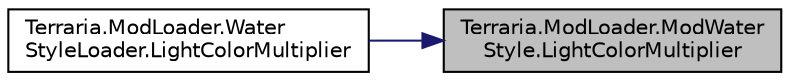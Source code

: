 digraph "Terraria.ModLoader.ModWaterStyle.LightColorMultiplier"
{
 // LATEX_PDF_SIZE
  edge [fontname="Helvetica",fontsize="10",labelfontname="Helvetica",labelfontsize="10"];
  node [fontname="Helvetica",fontsize="10",shape=record];
  rankdir="RL";
  Node1 [label="Terraria.ModLoader.ModWater\lStyle.LightColorMultiplier",height=0.2,width=0.4,color="black", fillcolor="grey75", style="filled", fontcolor="black",tooltip="Allows you to modify the light levels of the tiles behind the water. The light color components will ..."];
  Node1 -> Node2 [dir="back",color="midnightblue",fontsize="10",style="solid",fontname="Helvetica"];
  Node2 [label="Terraria.ModLoader.Water\lStyleLoader.LightColorMultiplier",height=0.2,width=0.4,color="black", fillcolor="white", style="filled",URL="$class_terraria_1_1_mod_loader_1_1_water_style_loader.html#a0b6eb675c13f9315c1990f98544551ab",tooltip=" "];
}
